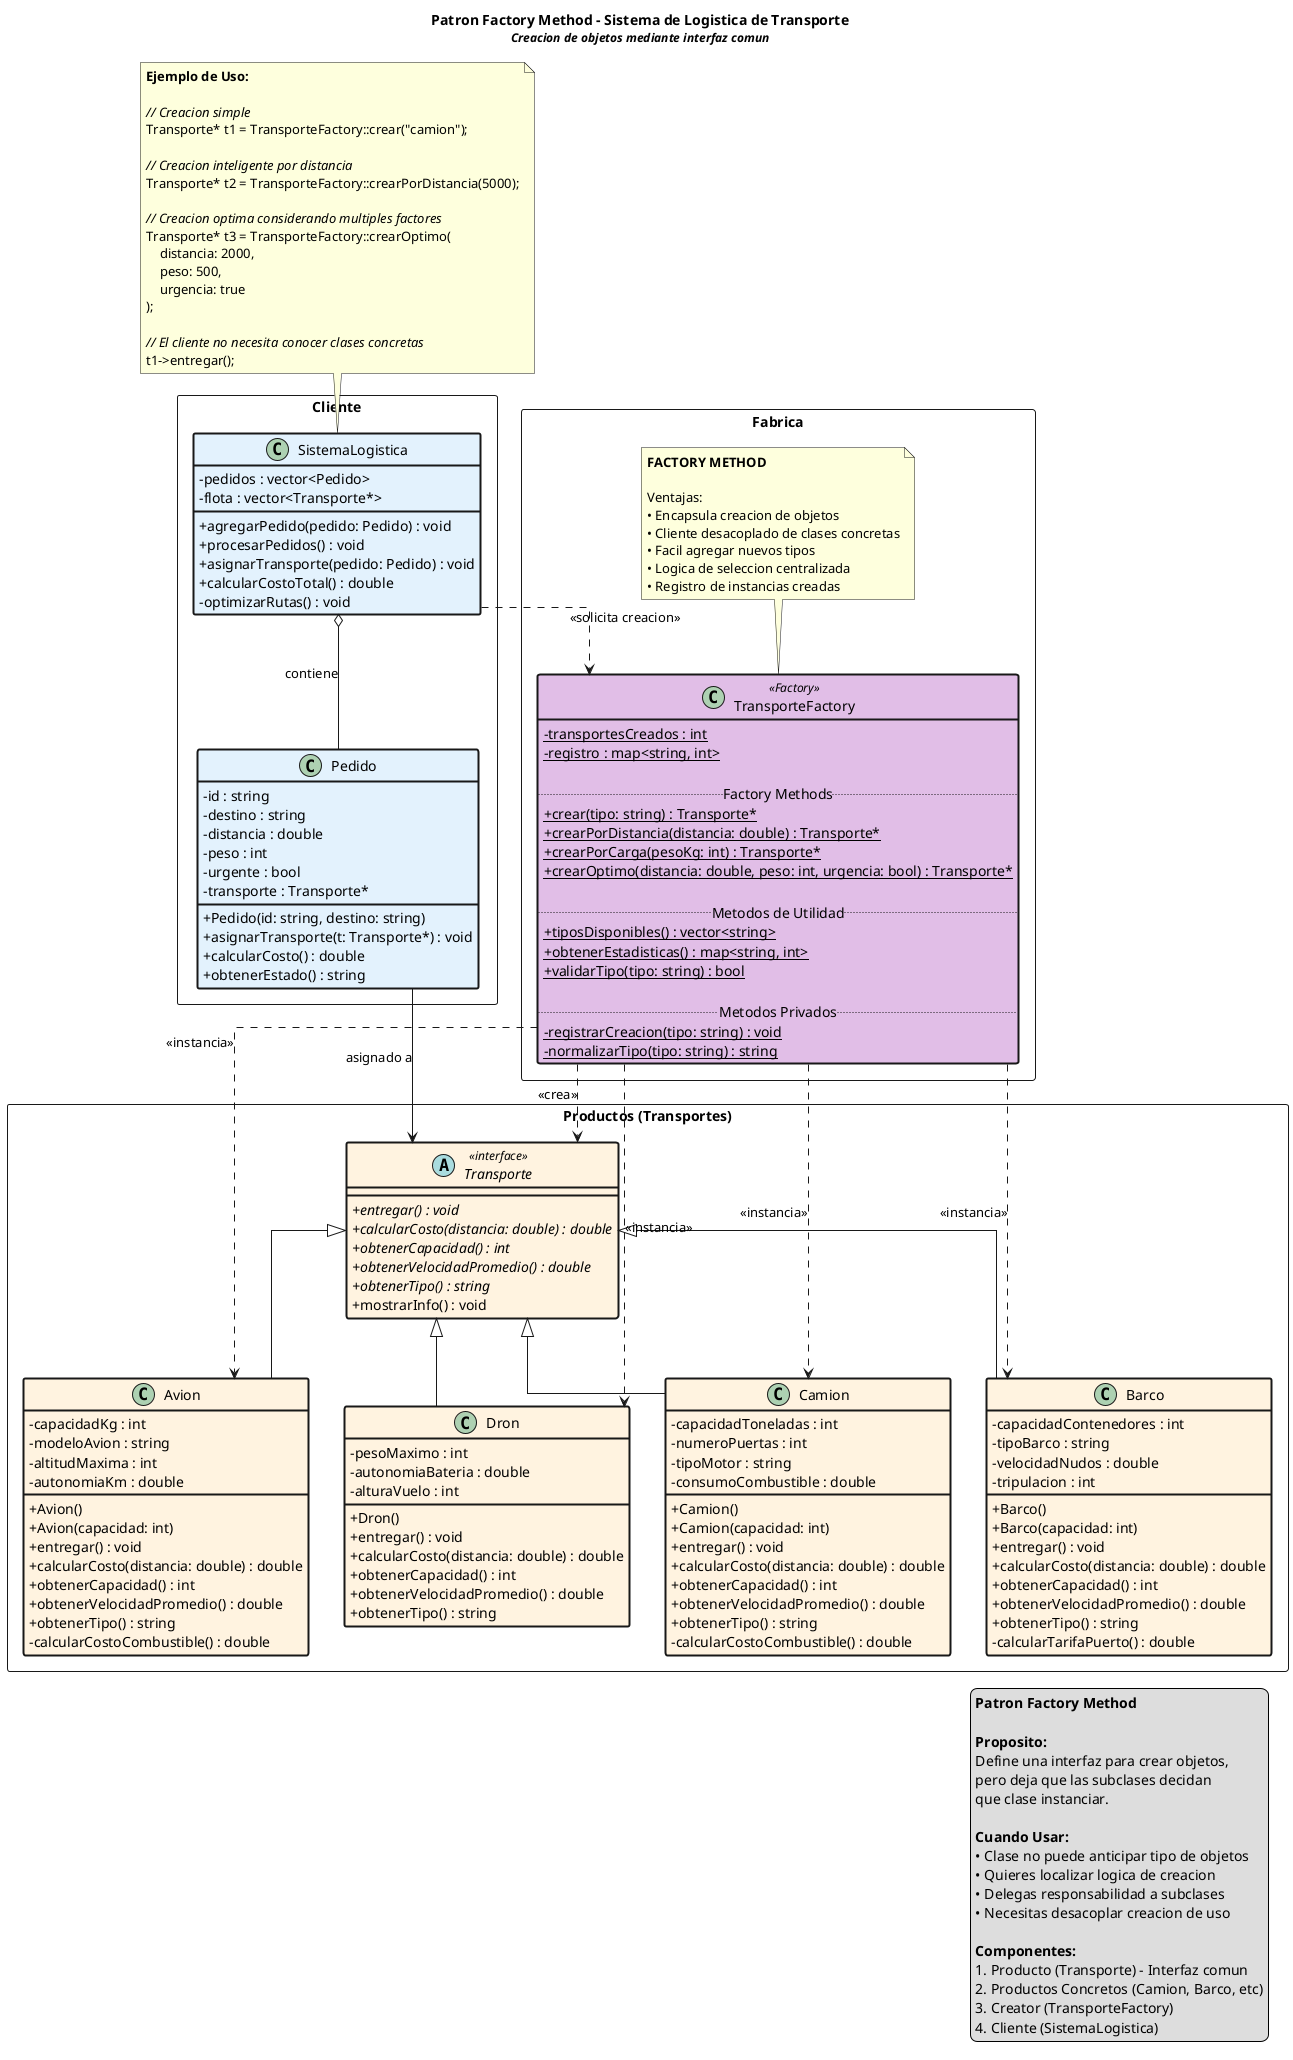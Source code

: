 @startuml factory_uml

!define PRODUCT_COLOR #FFF3E0
!define FACTORY_COLOR #E1BEE7
!define CLIENT_COLOR #E3F2FD

skinparam classAttributeIconSize 0
skinparam shadowing false
skinparam classBorderThickness 2
skinparam linetype ortho

title Patron Factory Method - Sistema de Logistica de Transporte\n<size:12><i>Creacion de objetos mediante interfaz comun</i></size>

package "Productos (Transportes)" <<Rectangle>> {
    
    abstract class Transporte <<interface>> PRODUCT_COLOR {
        {abstract} + entregar() : void
        {abstract} + calcularCosto(distancia: double) : double
        {abstract} + obtenerCapacidad() : int
        {abstract} + obtenerVelocidadPromedio() : double
        {abstract} + obtenerTipo() : string
        + mostrarInfo() : void
    }
    
    class Camion PRODUCT_COLOR {
        - capacidadToneladas : int
        - numeroPuertas : int
        - tipoMotor : string
        - consumoCombustible : double
        
        + Camion()
        + Camion(capacidad: int)
        + entregar() : void
        + calcularCosto(distancia: double) : double
        + obtenerCapacidad() : int
        + obtenerVelocidadPromedio() : double
        + obtenerTipo() : string
        - calcularCostoCombustible() : double
    }
    
    class Barco PRODUCT_COLOR {
        - capacidadContenedores : int
        - tipoBarco : string
        - velocidadNudos : double
        - tripulacion : int
        
        + Barco()
        + Barco(capacidad: int)
        + entregar() : void
        + calcularCosto(distancia: double) : double
        + obtenerCapacidad() : int
        + obtenerVelocidadPromedio() : double
        + obtenerTipo() : string
        - calcularTarifaPuerto() : double
    }
    
    class Avion PRODUCT_COLOR {
        - capacidadKg : int
        - modeloAvion : string
        - altitudMaxima : int
        - autonomiaKm : double
        
        + Avion()
        + Avion(capacidad: int)
        + entregar() : void
        + calcularCosto(distancia: double) : double
        + obtenerCapacidad() : int
        + obtenerVelocidadPromedio() : double
        + obtenerTipo() : string
        - calcularCostoCombustible() : double
    }
    
    class Dron PRODUCT_COLOR {
        - pesoMaximo : int
        - autonomiaBateria : double
        - alturaVuelo : int
        
        + Dron()
        + entregar() : void
        + calcularCosto(distancia: double) : double
        + obtenerCapacidad() : int
        + obtenerVelocidadPromedio() : double
        + obtenerTipo() : string
    }
    
    Transporte <|-- Camion
    Transporte <|-- Barco
    Transporte <|-- Avion
    Transporte <|-- Dron
}

package "Fabrica" <<Rectangle>> {
    
    class TransporteFactory <<Factory>> FACTORY_COLOR {
        - {static} transportesCreados : int
        - {static} registro : map<string, int>
        
        .. Factory Methods ..
        + {static} crear(tipo: string) : Transporte*
        + {static} crearPorDistancia(distancia: double) : Transporte*
        + {static} crearPorCarga(pesoKg: int) : Transporte*
        + {static} crearOptimo(distancia: double, peso: int, urgencia: bool) : Transporte*
        
        .. Metodos de Utilidad ..
        + {static} tiposDisponibles() : vector<string>
        + {static} obtenerEstadisticas() : map<string, int>
        + {static} validarTipo(tipo: string) : bool
        
        .. Metodos Privados ..
        - {static} registrarCreacion(tipo: string) : void
        - {static} normalizarTipo(tipo: string) : string
    }
    
    note top of TransporteFactory
        <b>FACTORY METHOD</b>
        
        Ventajas:
        • Encapsula creacion de objetos
        • Cliente desacoplado de clases concretas
        • Facil agregar nuevos tipos
        • Logica de seleccion centralizada
        • Registro de instancias creadas
    end note
}

package "Cliente" <<Rectangle>> {
    
    class SistemaLogistica CLIENT_COLOR {
        - pedidos : vector<Pedido>
        - flota : vector<Transporte*>
        
        + agregarPedido(pedido: Pedido) : void
        + procesarPedidos() : void
        + asignarTransporte(pedido: Pedido) : void
        + calcularCostoTotal() : double
        - optimizarRutas() : void
    }
    
    class Pedido CLIENT_COLOR {
        - id : string
        - destino : string
        - distancia : double
        - peso : int
        - urgente : bool
        - transporte : Transporte*
        
        + Pedido(id: string, destino: string)
        + asignarTransporte(t: Transporte*) : void
        + calcularCosto() : double
        + obtenerEstado() : string
    }
}

' Relaciones principales
TransporteFactory ..> Transporte : <<crea>>
TransporteFactory ..> Camion : <<instancia>>
TransporteFactory ..> Barco : <<instancia>>
TransporteFactory ..> Avion : <<instancia>>
TransporteFactory ..> Dron : <<instancia>>

SistemaLogistica ..> TransporteFactory : <<solicita creacion>>
SistemaLogistica o-- Pedido : contiene
Pedido --> Transporte : asignado a

note as N1
    <b>Ejemplo de Uso:</b>
    
    <i>// Creacion simple</i>
    Transporte* t1 = TransporteFactory::crear("camion");
    
    <i>// Creacion inteligente por distancia</i>
    Transporte* t2 = TransporteFactory::crearPorDistancia(5000);
    
    <i>// Creacion optima considerando multiples factores</i>
    Transporte* t3 = TransporteFactory::crearOptimo(
        distancia: 2000,
        peso: 500,
        urgencia: true
    );
    
    <i>// El cliente no necesita conocer clases concretas</i>
    t1->entregar();
end note

N1 .. SistemaLogistica

legend right
    <b>Patron Factory Method</b>
    
    <b>Proposito:</b>
    Define una interfaz para crear objetos,
    pero deja que las subclases decidan
    que clase instanciar.
    
    <b>Cuando Usar:</b>
    • Clase no puede anticipar tipo de objetos
    • Quieres localizar logica de creacion
    • Delegas responsabilidad a subclases
    • Necesitas desacoplar creacion de uso
    
    <b>Componentes:</b>
    1. Producto (Transporte) - Interfaz comun
    2. Productos Concretos (Camion, Barco, etc)
    3. Creator (TransporteFactory)
    4. Cliente (SistemaLogistica)
endlegend

@enduml

